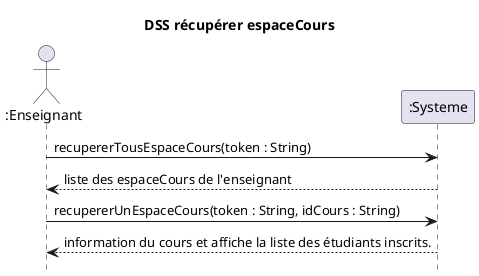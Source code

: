 @startuml DSS_Récupérer_Cours
title DSS récupérer espaceCours
hide footbox
actor ":Enseignant" as professeur
participant ":Systeme" as systeme

professeur ->  systeme : recupererTousEspaceCours(token : String)
professeur <-- systeme : liste des espaceCours de l'enseignant
professeur -> systeme : recupererUnEspaceCours(token : String, idCours : String)
professeur <-- systeme : information du cours et affiche la liste des étudiants inscrits.
@enduml